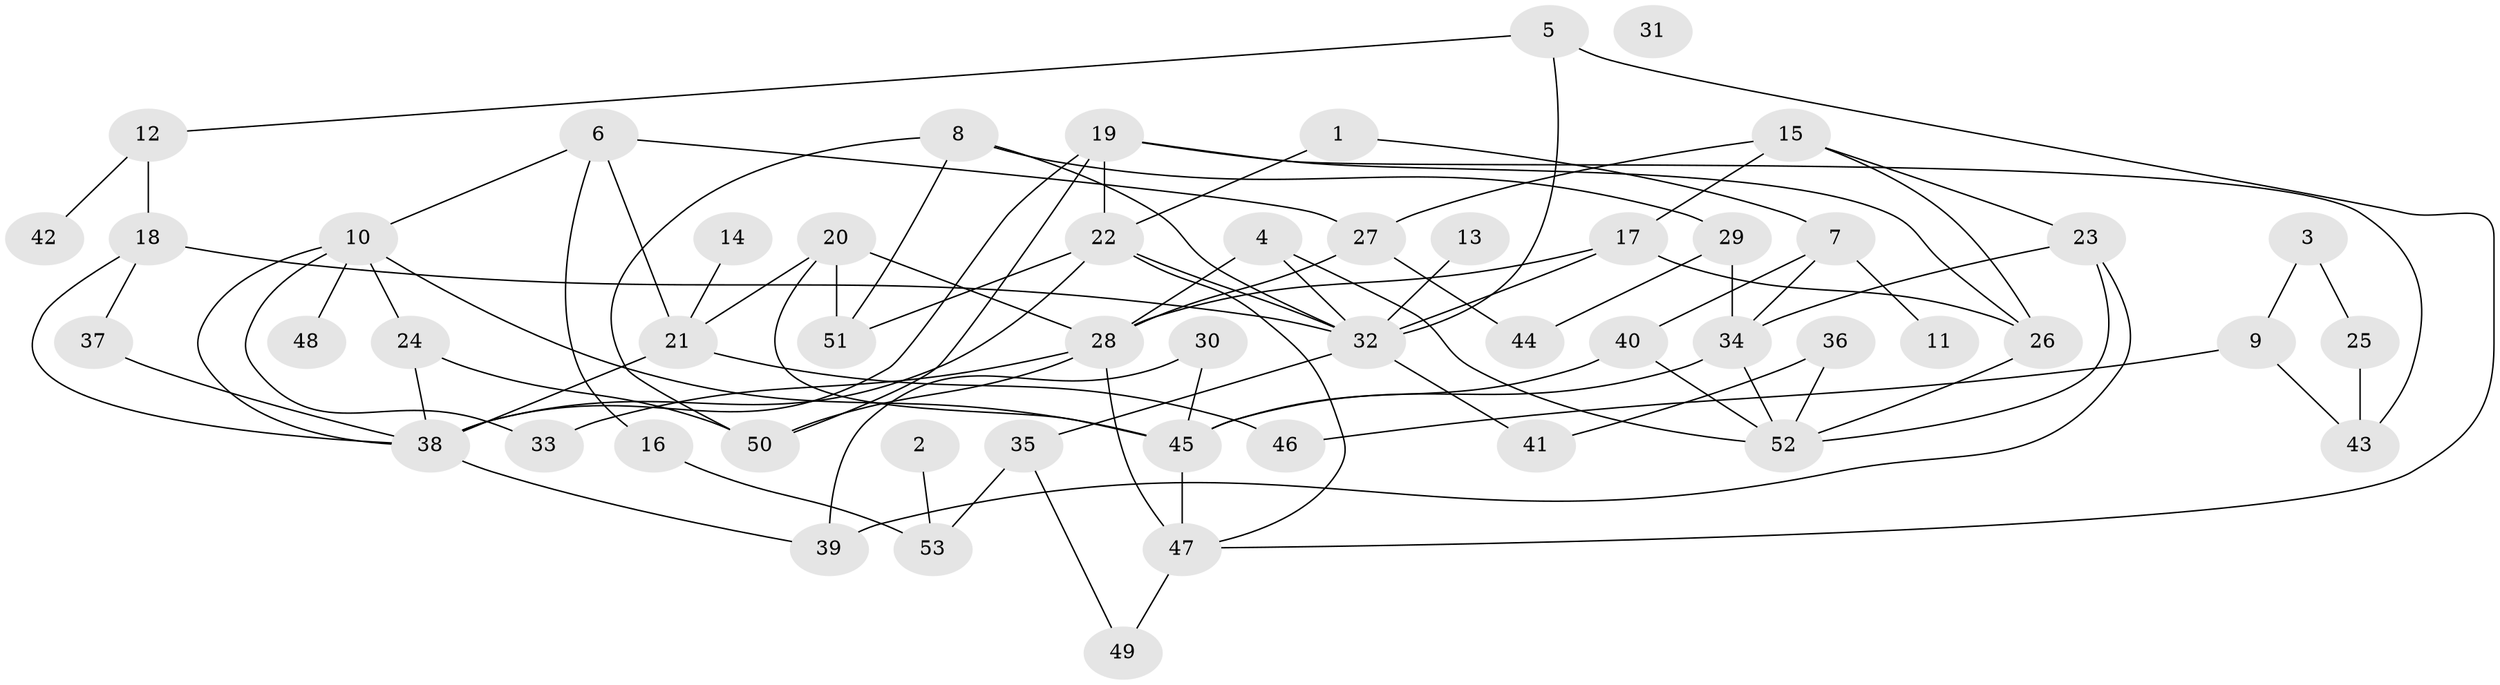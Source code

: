 // Generated by graph-tools (version 1.1) at 2025/49/03/09/25 03:49:04]
// undirected, 53 vertices, 89 edges
graph export_dot {
graph [start="1"]
  node [color=gray90,style=filled];
  1;
  2;
  3;
  4;
  5;
  6;
  7;
  8;
  9;
  10;
  11;
  12;
  13;
  14;
  15;
  16;
  17;
  18;
  19;
  20;
  21;
  22;
  23;
  24;
  25;
  26;
  27;
  28;
  29;
  30;
  31;
  32;
  33;
  34;
  35;
  36;
  37;
  38;
  39;
  40;
  41;
  42;
  43;
  44;
  45;
  46;
  47;
  48;
  49;
  50;
  51;
  52;
  53;
  1 -- 7;
  1 -- 22;
  2 -- 53;
  3 -- 9;
  3 -- 25;
  4 -- 28;
  4 -- 32;
  4 -- 52;
  5 -- 12;
  5 -- 32;
  5 -- 47;
  6 -- 10;
  6 -- 16;
  6 -- 21;
  6 -- 27;
  7 -- 11;
  7 -- 34;
  7 -- 40;
  8 -- 29;
  8 -- 32;
  8 -- 50;
  8 -- 51;
  9 -- 43;
  9 -- 46;
  10 -- 24;
  10 -- 33;
  10 -- 38;
  10 -- 45;
  10 -- 48;
  12 -- 18;
  12 -- 42;
  13 -- 32;
  14 -- 21;
  15 -- 17;
  15 -- 23;
  15 -- 26;
  15 -- 27;
  16 -- 53;
  17 -- 26;
  17 -- 28;
  17 -- 32;
  18 -- 32;
  18 -- 37;
  18 -- 38;
  19 -- 22;
  19 -- 26;
  19 -- 38;
  19 -- 43;
  19 -- 50;
  20 -- 21;
  20 -- 28;
  20 -- 45;
  20 -- 51;
  21 -- 38;
  21 -- 46;
  22 -- 32;
  22 -- 38;
  22 -- 47;
  22 -- 51;
  23 -- 34;
  23 -- 39;
  23 -- 52;
  24 -- 38;
  24 -- 50;
  25 -- 43;
  26 -- 52;
  27 -- 28;
  27 -- 44;
  28 -- 33;
  28 -- 47;
  28 -- 50;
  29 -- 34;
  29 -- 44;
  30 -- 39;
  30 -- 45;
  32 -- 35;
  32 -- 41;
  34 -- 45;
  34 -- 52;
  35 -- 49;
  35 -- 53;
  36 -- 41;
  36 -- 52;
  37 -- 38;
  38 -- 39;
  40 -- 45;
  40 -- 52;
  45 -- 47;
  47 -- 49;
}
